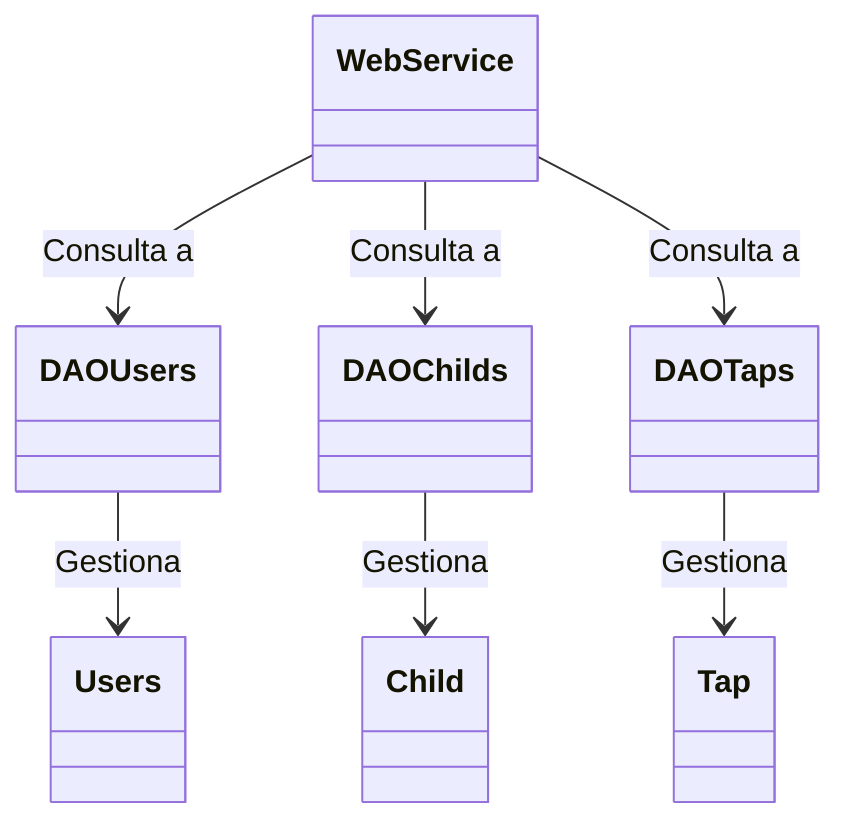 classDiagram
    class WebService {
    }

    class DAOUsers {
    }

    class DAOChilds {
    }

    class DAOTaps {
    }

    class Users {
    }

    class Child {
    }

    class Tap {
    }

    WebService --> DAOUsers : Consulta a
    WebService --> DAOChilds : Consulta a
    WebService --> DAOTaps : Consulta a

    DAOUsers --> Users : Gestiona
    DAOChilds --> Child : Gestiona
    DAOTaps --> Tap : Gestiona